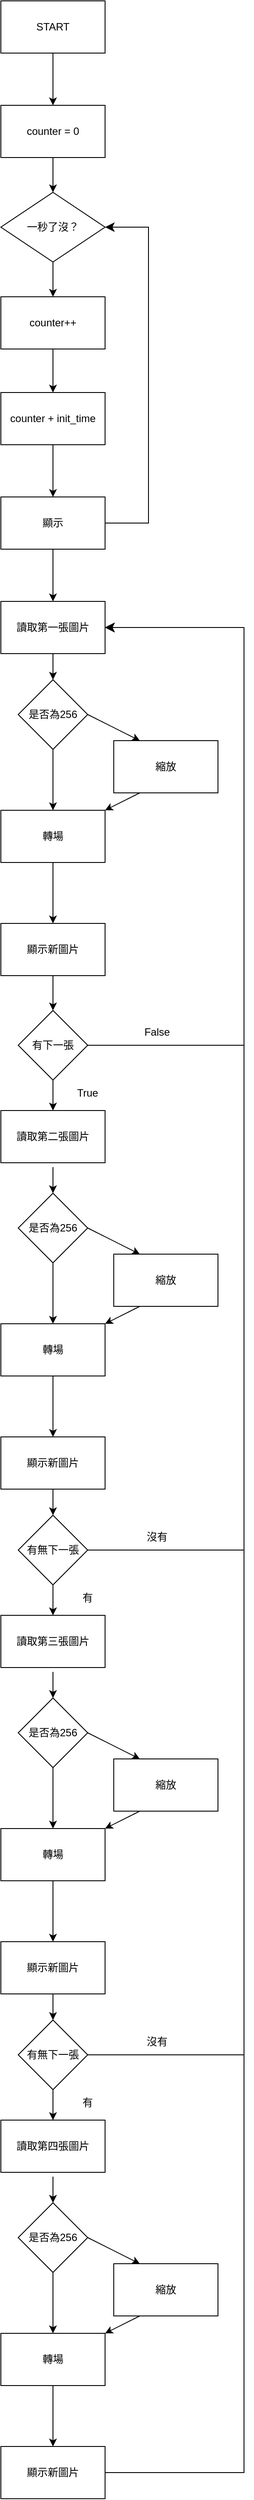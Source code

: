 <mxfile>
    <diagram id="gAjV82VqpbI8_eVebOu_" name="第1頁">
        <mxGraphModel dx="-158" dy="1671" grid="1" gridSize="10" guides="1" tooltips="1" connect="1" arrows="1" fold="1" page="1" pageScale="1" pageWidth="850" pageHeight="1100" math="0" shadow="0">
            <root>
                <mxCell id="0"/>
                <mxCell id="1" parent="0"/>
                <mxCell id="325" value="" style="edgeStyle=none;html=1;" parent="1" source="228" target="318" edge="1">
                    <mxGeometry relative="1" as="geometry"/>
                </mxCell>
                <mxCell id="228" value="START" style="rounded=0;whiteSpace=wrap;html=1;" parent="1" vertex="1">
                    <mxGeometry x="1040" y="-550" width="120" height="60" as="geometry"/>
                </mxCell>
                <mxCell id="230" value="" style="edgeStyle=none;html=1;" parent="1" target="234" edge="1">
                    <mxGeometry relative="1" as="geometry">
                        <mxPoint x="1100.0" y="290" as="sourcePoint"/>
                    </mxGeometry>
                </mxCell>
                <mxCell id="231" value="" style="edgeStyle=none;html=1;" parent="1" source="232" target="249" edge="1">
                    <mxGeometry relative="1" as="geometry"/>
                </mxCell>
                <mxCell id="232" value="讀取第一張圖片" style="rounded=0;whiteSpace=wrap;html=1;" parent="1" vertex="1">
                    <mxGeometry x="1040" y="140" width="120" height="60" as="geometry"/>
                </mxCell>
                <mxCell id="233" value="" style="edgeStyle=none;html=1;" parent="1" source="234" target="239" edge="1">
                    <mxGeometry relative="1" as="geometry"/>
                </mxCell>
                <mxCell id="234" value="轉場" style="rounded=0;whiteSpace=wrap;html=1;" parent="1" vertex="1">
                    <mxGeometry x="1040" y="380" width="120" height="60" as="geometry"/>
                </mxCell>
                <mxCell id="235" style="edgeStyle=none;html=1;exitX=0.25;exitY=1;exitDx=0;exitDy=0;" parent="1" source="236" target="234" edge="1">
                    <mxGeometry relative="1" as="geometry">
                        <mxPoint x="1100" y="340" as="targetPoint"/>
                    </mxGeometry>
                </mxCell>
                <mxCell id="236" value="縮放" style="rounded=0;whiteSpace=wrap;html=1;" parent="1" vertex="1">
                    <mxGeometry x="1170" y="300" width="120" height="60" as="geometry"/>
                </mxCell>
                <mxCell id="237" style="edgeStyle=none;html=1;entryX=0.25;entryY=0;entryDx=0;entryDy=0;exitX=1;exitY=0.5;exitDx=0;exitDy=0;" parent="1" source="249" target="236" edge="1">
                    <mxGeometry relative="1" as="geometry">
                        <mxPoint x="1160" y="250" as="sourcePoint"/>
                        <mxPoint x="1136.667" y="390" as="targetPoint"/>
                    </mxGeometry>
                </mxCell>
                <mxCell id="238" value="" style="edgeStyle=none;html=1;entryX=0.5;entryY=0;entryDx=0;entryDy=0;" parent="1" source="239" target="246" edge="1">
                    <mxGeometry relative="1" as="geometry">
                        <mxPoint x="1100" y="620" as="targetPoint"/>
                    </mxGeometry>
                </mxCell>
                <mxCell id="239" value="顯示新圖片" style="rounded=0;whiteSpace=wrap;html=1;" parent="1" vertex="1">
                    <mxGeometry x="1040" y="510" width="120" height="60" as="geometry"/>
                </mxCell>
                <mxCell id="240" value="讀取第二張圖片" style="rounded=0;whiteSpace=wrap;html=1;" parent="1" vertex="1">
                    <mxGeometry x="1040" y="725" width="120" height="60" as="geometry"/>
                </mxCell>
                <mxCell id="241" value="" style="edgeStyle=elbowEdgeStyle;elbow=horizontal;endArrow=classic;html=1;curved=0;rounded=0;endSize=8;startSize=8;entryX=1;entryY=0.5;entryDx=0;entryDy=0;exitX=1;exitY=0.5;exitDx=0;exitDy=0;" parent="1" source="246" target="232" edge="1">
                    <mxGeometry width="50" height="50" relative="1" as="geometry">
                        <mxPoint x="1160" y="540" as="sourcePoint"/>
                        <mxPoint x="1210" y="490" as="targetPoint"/>
                        <Array as="points">
                            <mxPoint x="1320" y="400"/>
                            <mxPoint x="1320" y="350"/>
                        </Array>
                    </mxGeometry>
                </mxCell>
                <mxCell id="242" value="" style="edgeStyle=elbowEdgeStyle;elbow=horizontal;endArrow=classic;html=1;curved=0;rounded=0;endSize=8;startSize=8;entryX=1;entryY=0.5;entryDx=0;entryDy=0;" parent="1" source="262" edge="1">
                    <mxGeometry width="50" height="50" relative="1" as="geometry">
                        <mxPoint x="1140" y="1325" as="sourcePoint"/>
                        <mxPoint x="1160.0" y="170" as="targetPoint"/>
                        <Array as="points">
                            <mxPoint x="1320" y="350"/>
                        </Array>
                    </mxGeometry>
                </mxCell>
                <mxCell id="243" value="" style="edgeStyle=elbowEdgeStyle;elbow=horizontal;endArrow=classic;html=1;curved=0;rounded=0;endSize=8;startSize=8;entryX=1;entryY=0.5;entryDx=0;entryDy=0;exitX=1;exitY=0.5;exitDx=0;exitDy=0;" parent="1" source="287" edge="1">
                    <mxGeometry width="50" height="50" relative="1" as="geometry">
                        <mxPoint x="1140" y="2135" as="sourcePoint"/>
                        <mxPoint x="1160.0" y="170" as="targetPoint"/>
                        <Array as="points">
                            <mxPoint x="1320" y="350"/>
                        </Array>
                    </mxGeometry>
                </mxCell>
                <mxCell id="244" value="" style="edgeStyle=elbowEdgeStyle;elbow=horizontal;endArrow=classic;html=1;curved=0;rounded=0;endSize=8;startSize=8;entryX=1;entryY=0.5;entryDx=0;entryDy=0;exitX=1;exitY=0.5;exitDx=0;exitDy=0;" parent="1" source="277" edge="1">
                    <mxGeometry width="50" height="50" relative="1" as="geometry">
                        <mxPoint x="1140" y="1920" as="sourcePoint"/>
                        <mxPoint x="1160.0" y="170" as="targetPoint"/>
                        <Array as="points">
                            <mxPoint x="1320" y="350"/>
                        </Array>
                    </mxGeometry>
                </mxCell>
                <mxCell id="245" value="" style="edgeStyle=none;html=1;" parent="1" source="246" target="240" edge="1">
                    <mxGeometry relative="1" as="geometry"/>
                </mxCell>
                <mxCell id="246" value="有下一張" style="rhombus;whiteSpace=wrap;html=1;" parent="1" vertex="1">
                    <mxGeometry x="1060" y="610" width="80" height="80" as="geometry"/>
                </mxCell>
                <mxCell id="247" value="False" style="text;html=1;strokeColor=none;fillColor=none;align=center;verticalAlign=middle;whiteSpace=wrap;rounded=0;" parent="1" vertex="1">
                    <mxGeometry x="1190" y="620" width="60" height="30" as="geometry"/>
                </mxCell>
                <mxCell id="248" value="True" style="text;html=1;strokeColor=none;fillColor=none;align=center;verticalAlign=middle;whiteSpace=wrap;rounded=0;" parent="1" vertex="1">
                    <mxGeometry x="1110" y="690" width="60" height="30" as="geometry"/>
                </mxCell>
                <mxCell id="249" value="是否為256" style="rhombus;whiteSpace=wrap;html=1;" parent="1" vertex="1">
                    <mxGeometry x="1060" y="230" width="80" height="80" as="geometry"/>
                </mxCell>
                <mxCell id="250" value="" style="edgeStyle=none;html=1;" parent="1" target="253" edge="1">
                    <mxGeometry relative="1" as="geometry">
                        <mxPoint x="1100.0" y="880" as="sourcePoint"/>
                    </mxGeometry>
                </mxCell>
                <mxCell id="251" value="" style="edgeStyle=none;html=1;" parent="1" target="258" edge="1">
                    <mxGeometry relative="1" as="geometry">
                        <mxPoint x="1100.0" y="790" as="sourcePoint"/>
                    </mxGeometry>
                </mxCell>
                <mxCell id="252" value="" style="edgeStyle=none;html=1;" parent="1" source="253" target="257" edge="1">
                    <mxGeometry relative="1" as="geometry"/>
                </mxCell>
                <mxCell id="253" value="轉場" style="rounded=0;whiteSpace=wrap;html=1;" parent="1" vertex="1">
                    <mxGeometry x="1040" y="970" width="120" height="60" as="geometry"/>
                </mxCell>
                <mxCell id="254" style="edgeStyle=none;html=1;exitX=0.25;exitY=1;exitDx=0;exitDy=0;" parent="1" source="255" target="253" edge="1">
                    <mxGeometry relative="1" as="geometry">
                        <mxPoint x="1100" y="930" as="targetPoint"/>
                    </mxGeometry>
                </mxCell>
                <mxCell id="255" value="縮放" style="rounded=0;whiteSpace=wrap;html=1;" parent="1" vertex="1">
                    <mxGeometry x="1170" y="890" width="120" height="60" as="geometry"/>
                </mxCell>
                <mxCell id="256" style="edgeStyle=none;html=1;entryX=0.25;entryY=0;entryDx=0;entryDy=0;exitX=1;exitY=0.5;exitDx=0;exitDy=0;" parent="1" source="258" target="255" edge="1">
                    <mxGeometry relative="1" as="geometry">
                        <mxPoint x="1160" y="840" as="sourcePoint"/>
                        <mxPoint x="1136.667" y="980" as="targetPoint"/>
                    </mxGeometry>
                </mxCell>
                <mxCell id="257" value="顯示新圖片" style="rounded=0;whiteSpace=wrap;html=1;" parent="1" vertex="1">
                    <mxGeometry x="1040" y="1100" width="120" height="60" as="geometry"/>
                </mxCell>
                <mxCell id="258" value="是否為256" style="rhombus;whiteSpace=wrap;html=1;" parent="1" vertex="1">
                    <mxGeometry x="1060" y="820" width="80" height="80" as="geometry"/>
                </mxCell>
                <mxCell id="259" value="" style="edgeStyle=none;html=1;" parent="1" edge="1">
                    <mxGeometry relative="1" as="geometry">
                        <mxPoint x="1100.0" y="1160" as="sourcePoint"/>
                        <mxPoint x="1100.0" y="1190" as="targetPoint"/>
                    </mxGeometry>
                </mxCell>
                <mxCell id="260" value="讀取第三張圖片" style="rounded=0;whiteSpace=wrap;html=1;" parent="1" vertex="1">
                    <mxGeometry x="1040" y="1305" width="120" height="60" as="geometry"/>
                </mxCell>
                <mxCell id="261" value="" style="edgeStyle=none;html=1;" parent="1" source="262" target="260" edge="1">
                    <mxGeometry relative="1" as="geometry"/>
                </mxCell>
                <mxCell id="262" value="有無下一張" style="rhombus;whiteSpace=wrap;html=1;" parent="1" vertex="1">
                    <mxGeometry x="1060" y="1190" width="80" height="80" as="geometry"/>
                </mxCell>
                <mxCell id="263" value="沒有" style="text;html=1;strokeColor=none;fillColor=none;align=center;verticalAlign=middle;whiteSpace=wrap;rounded=0;" parent="1" vertex="1">
                    <mxGeometry x="1190" y="1200" width="60" height="30" as="geometry"/>
                </mxCell>
                <mxCell id="264" value="有" style="text;html=1;strokeColor=none;fillColor=none;align=center;verticalAlign=middle;whiteSpace=wrap;rounded=0;" parent="1" vertex="1">
                    <mxGeometry x="1110" y="1270" width="60" height="30" as="geometry"/>
                </mxCell>
                <mxCell id="265" value="" style="edgeStyle=none;html=1;" parent="1" target="268" edge="1">
                    <mxGeometry relative="1" as="geometry">
                        <mxPoint x="1100.0" y="1460" as="sourcePoint"/>
                    </mxGeometry>
                </mxCell>
                <mxCell id="266" value="" style="edgeStyle=none;html=1;" parent="1" target="273" edge="1">
                    <mxGeometry relative="1" as="geometry">
                        <mxPoint x="1100.0" y="1370" as="sourcePoint"/>
                    </mxGeometry>
                </mxCell>
                <mxCell id="267" value="" style="edgeStyle=none;html=1;" parent="1" source="268" target="272" edge="1">
                    <mxGeometry relative="1" as="geometry"/>
                </mxCell>
                <mxCell id="268" value="轉場" style="rounded=0;whiteSpace=wrap;html=1;" parent="1" vertex="1">
                    <mxGeometry x="1040" y="1550" width="120" height="60" as="geometry"/>
                </mxCell>
                <mxCell id="269" style="edgeStyle=none;html=1;exitX=0.25;exitY=1;exitDx=0;exitDy=0;" parent="1" source="270" target="268" edge="1">
                    <mxGeometry relative="1" as="geometry">
                        <mxPoint x="1100" y="1510" as="targetPoint"/>
                    </mxGeometry>
                </mxCell>
                <mxCell id="270" value="縮放" style="rounded=0;whiteSpace=wrap;html=1;" parent="1" vertex="1">
                    <mxGeometry x="1170" y="1470" width="120" height="60" as="geometry"/>
                </mxCell>
                <mxCell id="271" style="edgeStyle=none;html=1;entryX=0.25;entryY=0;entryDx=0;entryDy=0;exitX=1;exitY=0.5;exitDx=0;exitDy=0;" parent="1" source="273" target="270" edge="1">
                    <mxGeometry relative="1" as="geometry">
                        <mxPoint x="1160" y="1420" as="sourcePoint"/>
                        <mxPoint x="1136.667" y="1560" as="targetPoint"/>
                    </mxGeometry>
                </mxCell>
                <mxCell id="272" value="顯示新圖片" style="rounded=0;whiteSpace=wrap;html=1;" parent="1" vertex="1">
                    <mxGeometry x="1040" y="1680" width="120" height="60" as="geometry"/>
                </mxCell>
                <mxCell id="273" value="是否為256" style="rhombus;whiteSpace=wrap;html=1;" parent="1" vertex="1">
                    <mxGeometry x="1060" y="1400" width="80" height="80" as="geometry"/>
                </mxCell>
                <mxCell id="274" value="" style="edgeStyle=none;html=1;" parent="1" edge="1">
                    <mxGeometry relative="1" as="geometry">
                        <mxPoint x="1100.0" y="1740" as="sourcePoint"/>
                        <mxPoint x="1100.0" y="1770" as="targetPoint"/>
                    </mxGeometry>
                </mxCell>
                <mxCell id="275" value="讀取第四張圖片" style="rounded=0;whiteSpace=wrap;html=1;" parent="1" vertex="1">
                    <mxGeometry x="1040" y="1885" width="120" height="60" as="geometry"/>
                </mxCell>
                <mxCell id="276" value="" style="edgeStyle=none;html=1;" parent="1" source="277" target="275" edge="1">
                    <mxGeometry relative="1" as="geometry"/>
                </mxCell>
                <mxCell id="277" value="有無下一張" style="rhombus;whiteSpace=wrap;html=1;" parent="1" vertex="1">
                    <mxGeometry x="1060" y="1770" width="80" height="80" as="geometry"/>
                </mxCell>
                <mxCell id="278" value="沒有" style="text;html=1;strokeColor=none;fillColor=none;align=center;verticalAlign=middle;whiteSpace=wrap;rounded=0;" parent="1" vertex="1">
                    <mxGeometry x="1190" y="1780" width="60" height="30" as="geometry"/>
                </mxCell>
                <mxCell id="279" value="有" style="text;html=1;strokeColor=none;fillColor=none;align=center;verticalAlign=middle;whiteSpace=wrap;rounded=0;" parent="1" vertex="1">
                    <mxGeometry x="1110" y="1850" width="60" height="30" as="geometry"/>
                </mxCell>
                <mxCell id="280" value="" style="edgeStyle=none;html=1;" parent="1" target="283" edge="1">
                    <mxGeometry relative="1" as="geometry">
                        <mxPoint x="1100.0" y="2040" as="sourcePoint"/>
                    </mxGeometry>
                </mxCell>
                <mxCell id="281" value="" style="edgeStyle=none;html=1;" parent="1" target="288" edge="1">
                    <mxGeometry relative="1" as="geometry">
                        <mxPoint x="1100.0" y="1950" as="sourcePoint"/>
                    </mxGeometry>
                </mxCell>
                <mxCell id="282" value="" style="edgeStyle=none;html=1;" parent="1" source="283" target="287" edge="1">
                    <mxGeometry relative="1" as="geometry"/>
                </mxCell>
                <mxCell id="283" value="轉場" style="rounded=0;whiteSpace=wrap;html=1;" parent="1" vertex="1">
                    <mxGeometry x="1040" y="2130" width="120" height="60" as="geometry"/>
                </mxCell>
                <mxCell id="284" style="edgeStyle=none;html=1;exitX=0.25;exitY=1;exitDx=0;exitDy=0;" parent="1" source="285" target="283" edge="1">
                    <mxGeometry relative="1" as="geometry">
                        <mxPoint x="1100" y="2090" as="targetPoint"/>
                    </mxGeometry>
                </mxCell>
                <mxCell id="285" value="縮放" style="rounded=0;whiteSpace=wrap;html=1;" parent="1" vertex="1">
                    <mxGeometry x="1170" y="2050" width="120" height="60" as="geometry"/>
                </mxCell>
                <mxCell id="286" style="edgeStyle=none;html=1;entryX=0.25;entryY=0;entryDx=0;entryDy=0;exitX=1;exitY=0.5;exitDx=0;exitDy=0;" parent="1" source="288" target="285" edge="1">
                    <mxGeometry relative="1" as="geometry">
                        <mxPoint x="1160" y="2000" as="sourcePoint"/>
                        <mxPoint x="1136.667" y="2140" as="targetPoint"/>
                    </mxGeometry>
                </mxCell>
                <mxCell id="287" value="顯示新圖片" style="rounded=0;whiteSpace=wrap;html=1;" parent="1" vertex="1">
                    <mxGeometry x="1040" y="2260" width="120" height="60" as="geometry"/>
                </mxCell>
                <mxCell id="288" value="是否為256" style="rhombus;whiteSpace=wrap;html=1;" parent="1" vertex="1">
                    <mxGeometry x="1060" y="1980" width="80" height="80" as="geometry"/>
                </mxCell>
                <mxCell id="314" value="" style="edgeStyle=none;html=1;startArrow=none;" parent="1" source="316" edge="1">
                    <mxGeometry relative="1" as="geometry">
                        <mxPoint x="1100" y="-200" as="targetPoint"/>
                    </mxGeometry>
                </mxCell>
                <mxCell id="315" value="" style="edgeStyle=none;html=1;" parent="1" source="316" target="322" edge="1">
                    <mxGeometry relative="1" as="geometry"/>
                </mxCell>
                <mxCell id="316" value="counter++" style="rounded=0;whiteSpace=wrap;html=1;" parent="1" vertex="1">
                    <mxGeometry x="1040" y="-210" width="120" height="60" as="geometry"/>
                </mxCell>
                <mxCell id="317" value="" style="edgeStyle=none;html=1;" parent="1" source="318" target="320" edge="1">
                    <mxGeometry relative="1" as="geometry"/>
                </mxCell>
                <mxCell id="318" value="counter =&amp;nbsp;0" style="rounded=0;whiteSpace=wrap;html=1;" parent="1" vertex="1">
                    <mxGeometry x="1040" y="-430" width="120" height="60" as="geometry"/>
                </mxCell>
                <mxCell id="319" value="" style="edgeStyle=none;html=1;" parent="1" source="320" target="316" edge="1">
                    <mxGeometry relative="1" as="geometry"/>
                </mxCell>
                <mxCell id="320" value="一秒了沒？" style="rhombus;whiteSpace=wrap;html=1;" parent="1" vertex="1">
                    <mxGeometry x="1040" y="-330" width="120" height="80" as="geometry"/>
                </mxCell>
                <mxCell id="321" value="" style="edgeStyle=none;html=1;" parent="1" source="322" target="323" edge="1">
                    <mxGeometry relative="1" as="geometry"/>
                </mxCell>
                <mxCell id="322" value="counter + init_time" style="rounded=0;whiteSpace=wrap;html=1;" parent="1" vertex="1">
                    <mxGeometry x="1040" y="-100" width="120" height="60" as="geometry"/>
                </mxCell>
                <mxCell id="324" value="" style="edgeStyle=none;html=1;" parent="1" source="323" target="232" edge="1">
                    <mxGeometry relative="1" as="geometry"/>
                </mxCell>
                <mxCell id="323" value="顯示" style="rounded=0;whiteSpace=wrap;html=1;" parent="1" vertex="1">
                    <mxGeometry x="1040" y="20" width="120" height="60" as="geometry"/>
                </mxCell>
                <mxCell id="326" value="" style="edgeStyle=elbowEdgeStyle;elbow=horizontal;endArrow=classic;html=1;curved=0;rounded=0;endSize=8;startSize=8;entryX=1;entryY=0.5;entryDx=0;entryDy=0;exitX=1;exitY=0.5;exitDx=0;exitDy=0;" parent="1" source="323" target="320" edge="1">
                    <mxGeometry width="50" height="50" relative="1" as="geometry">
                        <mxPoint x="1170" y="-290" as="sourcePoint"/>
                        <mxPoint x="1190" y="-770" as="targetPoint"/>
                        <Array as="points">
                            <mxPoint x="1210" y="-330"/>
                            <mxPoint x="1350" y="-590"/>
                        </Array>
                    </mxGeometry>
                </mxCell>
            </root>
        </mxGraphModel>
    </diagram>
</mxfile>